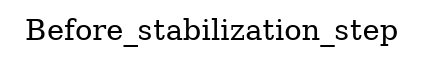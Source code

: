 // Number of iteration is 9
digraph Before_stabilization_step { 
rankdir=BT
labelloc="t"
label="Before_stabilization_step"
}
digraph After_first_checks { 
rankdir=BT
"0|0" -> "0|0";
"1|1" -> "1|1";
"2|2" -> "2|2";
"3|3" -> "3|3";
"4|4" -> "4|4";
"5|5" -> "5|5";
"6|6" -> "6|6";
"7|7" -> "7|7";
"8|8" -> "8|8";
"9|9" -> "9|9";
"10|10" -> "10|10";
"11|11" -> "11|11";
"12|12" -> "12|12";
"13|13" -> "13|13";
"14|14" -> "14|14";
"15|15" -> "15|15";
"16|16" -> "16|16";
"17|17" -> "17|17";
"18|18" -> "18|18";
"19|19" -> "19|19";
labelloc="t"
label="After_first_checks"
}
// v=2, Ps=-1, Pv=2
digraph After_short_cut { 
rankdir=BT
"0|0" -> "0|0";
"1|1" -> "1|1";
"2|2" -> "2|2";
"3|3" -> "3|3";
"4|4" -> "4|4";
"5|5" -> "5|5";
"6|6" -> "6|6";
"7|7" -> "7|7";
"8|8" -> "8|8";
"9|9" -> "9|9";
"10|10" -> "10|10";
"11|11" -> "11|11";
"12|12" -> "12|12";
"13|13" -> "13|13";
"14|14" -> "14|14";
"15|15" -> "15|15";
"16|16" -> "16|16";
"17|17" -> "17|17";
"18|18" -> "18|18";
"19|19" -> "19|19";
labelloc="t"
label="After_short_cut"
}
// Number of iteration is 9
// Asynchronous Self-stabilizing LP: Passed Random-Init Test ........
digraph Before_stabilization_step { 
rankdir=BT
"0|0" -> "0|0";
"1|0" -> "13|0";
"2|0" -> "0|0";
"3|0" -> "18|0";
"4|0" -> "10|0";
"5|0" -> "0|0";
"6|0" -> "1|0";
"7|0" -> "3|0";
"8|0" -> "15|0";
"9|0" -> "6|0";
"10|0" -> "14|0";
"11|0" -> "8|0";
"12|0" -> "16|0";
"13|0" -> "19|0";
"14|0" -> "12|0";
"15|0" -> "4|0";
"16|0" -> "7|0";
"17|0" -> "2|0";
"18|0" -> "17|0";
"19|0" -> "11|0";
labelloc="t"
label="Before_stabilization_step"
}
digraph After_first_checks { 
rankdir=BT
"0|0" -> "0|0";
"1|0" -> "13|0";
"2|0" -> "0|0";
"3|0" -> "18|0";
"4|0" -> "10|0";
"5|0" -> "0|0";
"6|0" -> "1|0";
"7|0" -> "3|0";
"8|0" -> "15|0";
"9|0" -> "6|0";
"10|0" -> "14|0";
"11|0" -> "8|0";
"12|0" -> "16|0";
"13|0" -> "19|0";
"14|0" -> "12|0";
"15|0" -> "4|0";
"16|0" -> "7|0";
"17|0" -> "2|0";
"18|0" -> "17|0";
"19|0" -> "11|0";
labelloc="t"
label="After_first_checks"
}
// v=2, Ps=0, Pv=0
digraph After_short_cut { 
rankdir=BT
"0|0" -> "0|0";
"1|0" -> "13|0";
"2|0" -> "0|0";
"3|0" -> "18|0";
"4|0" -> "10|0";
"5|0" -> "0|0";
"6|0" -> "1|0";
"7|0" -> "3|0";
"8|0" -> "15|0";
"9|0" -> "6|0";
"10|0" -> "14|0";
"11|0" -> "8|0";
"12|0" -> "16|0";
"13|0" -> "19|0";
"14|0" -> "12|0";
"15|0" -> "4|0";
"16|0" -> "7|0";
"17|0" -> "2|0";
"18|0" -> "17|0";
"19|0" -> "11|0";
labelloc="t"
label="After_short_cut"
}
// Number of iteration is 1
// Asynchronous Self-stabilizing LP: Passed Random-output flip Test ........
// Fault free SyncAlg took 19 iteration
//NUmber of corruptions is 0, NV 20
//finish self-stabilizing Shortcutting 6
// SS output flipped Fault free SyncAlg took 1 iteration
// Synchronous Self-stabilizing LP: Passed Random-output flip Test ........
digraph Iteration_1 { 
rankdir=BT
"0|0" -> "0|0";
"1|1" -> "1|1";
"2|0" -> "0|0";
"3|3" -> "3|3";
"4|4" -> "4|4";
"5|1" -> "0|0";
"6|6" -> "6|6";
"7|3" -> "3|3";
"8|8" -> "8|8";
"9|6" -> "6|6";
"10|4" -> "4|4";
"11|8" -> "8|8";
"12|12" -> "12|12";
"13|1" -> "1|1";
"14|4" -> "10|4";
"15|4" -> "4|4";
"16|3" -> "7|3";
"17|0" -> "2|0";
"18|0" -> "17|0";
"19|1" -> "13|1";
labelloc="t"
label="Iteration_1"
}
digraph Iteration_2 { 
rankdir=BT
"0|0" -> "0|0";
"1|1" -> "1|1";
"2|0" -> "0|0";
"3|0" -> "18|0";
"4|4" -> "4|4";
"5|0" -> "0|0";
"6|1" -> "1|1";
"7|1" -> "3|0";
"8|4" -> "15|4";
"9|1" -> "6|1";
"10|4" -> "4|4";
"11|1" -> "19|1";
"12|3" -> "16|3";
"13|1" -> "1|1";
"14|3" -> "12|3";
"15|4" -> "4|4";
"16|3" -> "7|1";
"17|0" -> "2|0";
"18|0" -> "17|0";
"19|1" -> "13|1";
labelloc="t"
label="Iteration_2"
}
digraph Iteration_3 { 
rankdir=BT
"0|0" -> "0|0";
"1|1" -> "1|1";
"2|0" -> "0|0";
"3|0" -> "18|0";
"4|4" -> "4|4";
"5|0" -> "0|0";
"6|1" -> "1|1";
"7|0" -> "3|0";
"8|1" -> "11|1";
"9|1" -> "6|1";
"10|3" -> "14|3";
"11|1" -> "19|1";
"12|3" -> "16|0";
"13|1" -> "1|1";
"14|3" -> "12|3";
"15|1" -> "8|1";
"16|0" -> "7|0";
"17|0" -> "2|0";
"18|0" -> "17|0";
"19|1" -> "13|1";
labelloc="t"
label="Iteration_3"
}
digraph Iteration_4 { 
rankdir=BT
"0|0" -> "0|0";
"1|1" -> "1|1";
"2|0" -> "0|0";
"3|0" -> "18|0";
"4|1" -> "15|1";
"5|0" -> "0|0";
"6|1" -> "1|1";
"7|0" -> "3|0";
"8|1" -> "11|1";
"9|1" -> "6|1";
"10|1" -> "4|1";
"11|1" -> "19|1";
"12|0" -> "16|0";
"13|1" -> "1|1";
"14|0" -> "12|0";
"15|1" -> "8|1";
"16|0" -> "7|0";
"17|0" -> "2|0";
"18|0" -> "17|0";
"19|1" -> "13|1";
labelloc="t"
label="Iteration_4"
}
digraph Before_stabilization_step { 
rankdir=BT
"0|0" -> "0|0";
"1|1" -> "1|1";
"2|0" -> "0|0";
"3|0" -> "18|0";
"4|1" -> "15|1";
"5|0" -> "0|0";
"6|1" -> "1|1";
"7|0" -> "3|0";
"8|1" -> "11|1";
"9|1" -> "6|1";
"10|1" -> "4|1";
"11|1" -> "19|1";
"12|0" -> "16|0";
"13|1" -> "1|1";
"14|0" -> "12|0";
"15|1" -> "8|1";
"16|0" -> "7|0";
"17|0" -> "2|0";
"18|0" -> "17|0";
"19|1" -> "13|1";
labelloc="t"
label="Before_stabilization_step"
}
digraph After_first_checks { 
rankdir=BT
"0|0" -> "0|0";
"1|1" -> "1|1";
"2|0" -> "0|0";
"3|0" -> "18|0";
"4|1" -> "15|1";
"5|0" -> "0|0";
"6|1" -> "1|1";
"7|0" -> "3|0";
"8|1" -> "11|1";
"9|1" -> "6|1";
"10|1" -> "4|1";
"11|1" -> "19|1";
"12|0" -> "16|0";
"13|1" -> "1|1";
"14|0" -> "12|0";
"15|1" -> "8|1";
"16|0" -> "7|0";
"17|0" -> "2|0";
"18|0" -> "17|0";
"19|1" -> "13|1";
labelloc="t"
label="After_first_checks"
}
// v=2, Ps=0, Pv=0
digraph After_short_cut { 
rankdir=BT
"0|0" -> "0|0";
"1|1" -> "1|1";
"2|0" -> "0|0";
"3|0" -> "18|0";
"4|1" -> "15|1";
"5|0" -> "0|0";
"6|1" -> "1|1";
"7|0" -> "3|0";
"8|1" -> "11|1";
"9|1" -> "6|1";
"10|1" -> "4|1";
"11|1" -> "19|1";
"12|0" -> "16|0";
"13|1" -> "1|1";
"14|0" -> "12|0";
"15|1" -> "8|1";
"16|0" -> "7|0";
"17|0" -> "2|0";
"18|0" -> "17|0";
"19|1" -> "13|1";
labelloc="t"
label="After_short_cut"
}
digraph Iteration_5 { 
rankdir=BT
"0|0" -> "0|0";
"1|1" -> "1|1";
"2|0" -> "0|0";
"3|0" -> "18|0";
"4|1" -> "15|0";
"5|0" -> "0|0";
"6|1" -> "1|1";
"7|0" -> "3|0";
"8|1" -> "11|1";
"9|1" -> "6|1";
"10|0" -> "14|0";
"11|1" -> "19|1";
"12|0" -> "16|0";
"13|1" -> "1|1";
"14|0" -> "12|0";
"15|0" -> "4|1";
"16|0" -> "7|0";
"17|0" -> "2|0";
"18|0" -> "17|0";
"19|1" -> "13|1";
labelloc="t"
label="Iteration_5"
}
digraph Iteration_6 { 
rankdir=BT
"0|0" -> "0|0";
"1|1" -> "1|1";
"2|0" -> "0|0";
"3|0" -> "18|0";
"4|0" -> "10|0";
"5|0" -> "0|0";
"6|1" -> "1|1";
"7|0" -> "3|0";
"8|0" -> "15|0";
"9|1" -> "6|1";
"10|0" -> "14|0";
"11|0" -> "8|0";
"12|0" -> "16|0";
"13|1" -> "1|1";
"14|0" -> "12|0";
"15|0" -> "4|0";
"16|0" -> "7|0";
"17|0" -> "2|0";
"18|0" -> "17|0";
"19|0" -> "11|0";
labelloc="t"
label="Iteration_6"
}
digraph Iteration_7 { 
rankdir=BT
"0|0" -> "0|0";
"1|1" -> "1|1";
"2|0" -> "0|0";
"3|0" -> "18|0";
"4|0" -> "10|0";
"5|0" -> "0|0";
"6|1" -> "1|1";
"7|0" -> "3|0";
"8|0" -> "15|0";
"9|1" -> "6|1";
"10|0" -> "14|0";
"11|0" -> "8|0";
"12|0" -> "16|0";
"13|0" -> "19|0";
"14|0" -> "12|0";
"15|0" -> "4|0";
"16|0" -> "7|0";
"17|0" -> "2|0";
"18|0" -> "17|0";
"19|0" -> "11|0";
labelloc="t"
label="Iteration_7"
}
digraph Iteration_8 { 
rankdir=BT
"0|0" -> "0|0";
"1|0" -> "13|0";
"2|0" -> "0|0";
"3|0" -> "18|0";
"4|0" -> "10|0";
"5|0" -> "0|0";
"6|0" -> "1|0";
"7|0" -> "3|0";
"8|0" -> "15|0";
"9|0" -> "6|0";
"10|0" -> "14|0";
"11|0" -> "8|0";
"12|0" -> "16|0";
"13|0" -> "19|0";
"14|0" -> "12|0";
"15|0" -> "4|0";
"16|0" -> "7|0";
"17|0" -> "2|0";
"18|0" -> "17|0";
"19|0" -> "11|0";
labelloc="t"
label="Iteration_8"
}
digraph Before_stabilization_step { 
rankdir=BT
"0|0" -> "0|0";
"1|0" -> "13|0";
"2|0" -> "0|0";
"3|0" -> "18|0";
"4|0" -> "10|0";
"5|0" -> "0|0";
"6|0" -> "1|0";
"7|0" -> "3|0";
"8|0" -> "15|0";
"9|0" -> "6|0";
"10|0" -> "14|0";
"11|0" -> "8|0";
"12|0" -> "16|0";
"13|0" -> "19|0";
"14|0" -> "12|0";
"15|0" -> "4|0";
"16|0" -> "7|0";
"17|0" -> "2|0";
"18|0" -> "17|0";
"19|0" -> "11|0";
labelloc="t"
label="Before_stabilization_step"
}
digraph After_first_checks { 
rankdir=BT
"0|0" -> "0|0";
"1|0" -> "13|0";
"2|0" -> "0|0";
"3|0" -> "18|0";
"4|0" -> "10|0";
"5|0" -> "0|0";
"6|0" -> "1|0";
"7|0" -> "3|0";
"8|0" -> "15|0";
"9|0" -> "6|0";
"10|0" -> "14|0";
"11|0" -> "8|0";
"12|0" -> "16|0";
"13|0" -> "19|0";
"14|0" -> "12|0";
"15|0" -> "4|0";
"16|0" -> "7|0";
"17|0" -> "2|0";
"18|0" -> "17|0";
"19|0" -> "11|0";
labelloc="t"
label="After_first_checks"
}
// v=2, Ps=0, Pv=0
digraph After_short_cut { 
rankdir=BT
"0|0" -> "0|0";
"1|0" -> "13|0";
"2|0" -> "0|0";
"3|0" -> "18|0";
"4|0" -> "10|0";
"5|0" -> "0|0";
"6|0" -> "1|0";
"7|0" -> "3|0";
"8|0" -> "15|0";
"9|0" -> "6|0";
"10|0" -> "14|0";
"11|0" -> "8|0";
"12|0" -> "16|0";
"13|0" -> "19|0";
"14|0" -> "12|0";
"15|0" -> "4|0";
"16|0" -> "7|0";
"17|0" -> "2|0";
"18|0" -> "17|0";
"19|0" -> "11|0";
labelloc="t"
label="After_short_cut"
}
digraph Iteration_9 { 
rankdir=BT
"0|0" -> "0|0";
"1|0" -> "13|0";
"2|0" -> "0|0";
"3|0" -> "18|0";
"4|0" -> "10|0";
"5|0" -> "0|0";
"6|0" -> "1|0";
"7|0" -> "3|0";
"8|0" -> "15|0";
"9|0" -> "6|0";
"10|0" -> "14|0";
"11|0" -> "8|0";
"12|0" -> "16|0";
"13|0" -> "19|0";
"14|0" -> "12|0";
"15|0" -> "4|0";
"16|0" -> "7|0";
"17|0" -> "2|0";
"18|0" -> "17|0";
"19|0" -> "11|0";
labelloc="t"
label="Iteration_9"
}
//convergence detected 9
digraph Before_stabilization_step { 
rankdir=BT
"0|0" -> "0|0";
"1|0" -> "13|0";
"2|0" -> "0|0";
"3|0" -> "18|0";
"4|0" -> "10|0";
"5|0" -> "0|0";
"6|0" -> "1|0";
"7|0" -> "3|0";
"8|0" -> "15|0";
"9|0" -> "6|0";
"10|0" -> "14|0";
"11|0" -> "8|0";
"12|0" -> "16|0";
"13|0" -> "19|0";
"14|0" -> "12|0";
"15|0" -> "4|0";
"16|0" -> "7|0";
"17|0" -> "2|0";
"18|0" -> "17|0";
"19|0" -> "11|0";
labelloc="t"
label="Before_stabilization_step"
}
digraph After_first_checks { 
rankdir=BT
"0|0" -> "0|0";
"1|0" -> "13|0";
"2|0" -> "0|0";
"3|0" -> "18|0";
"4|0" -> "10|0";
"5|0" -> "0|0";
"6|0" -> "1|0";
"7|0" -> "3|0";
"8|0" -> "15|0";
"9|0" -> "6|0";
"10|0" -> "14|0";
"11|0" -> "8|0";
"12|0" -> "16|0";
"13|0" -> "19|0";
"14|0" -> "12|0";
"15|0" -> "4|0";
"16|0" -> "7|0";
"17|0" -> "2|0";
"18|0" -> "17|0";
"19|0" -> "11|0";
labelloc="t"
label="After_first_checks"
}
// v=2, Ps=0, Pv=0
digraph After_short_cut { 
rankdir=BT
"0|0" -> "0|0";
"1|0" -> "13|0";
"2|0" -> "0|0";
"3|0" -> "18|0";
"4|0" -> "10|0";
"5|0" -> "0|0";
"6|0" -> "1|0";
"7|0" -> "3|0";
"8|0" -> "15|0";
"9|0" -> "6|0";
"10|0" -> "14|0";
"11|0" -> "8|0";
"12|0" -> "16|0";
"13|0" -> "19|0";
"14|0" -> "12|0";
"15|0" -> "4|0";
"16|0" -> "7|0";
"17|0" -> "2|0";
"18|0" -> "17|0";
"19|0" -> "11|0";
labelloc="t"
label="After_short_cut"
}
// Number of iteration is 9
// Synchronous Self-stabilizing LP: Passed Random-output flip Test ........
graph input { 
rankdir=BT
2 -- 0;
5 -- 0;
6 -- 1;
7 -- 3;
9 -- 6;
10 -- 4;
11 -- 8;
13 -- 1;
14 -- 10;
14 -- 12;
15 -- 4;
15 -- 8;
16 -- 7;
16 -- 12;
17 -- 2;
18 -- 3;
18 -- 17;
19 -- 11;
19 -- 13;
labelloc="t"
label="rand20_1.graph"
}
